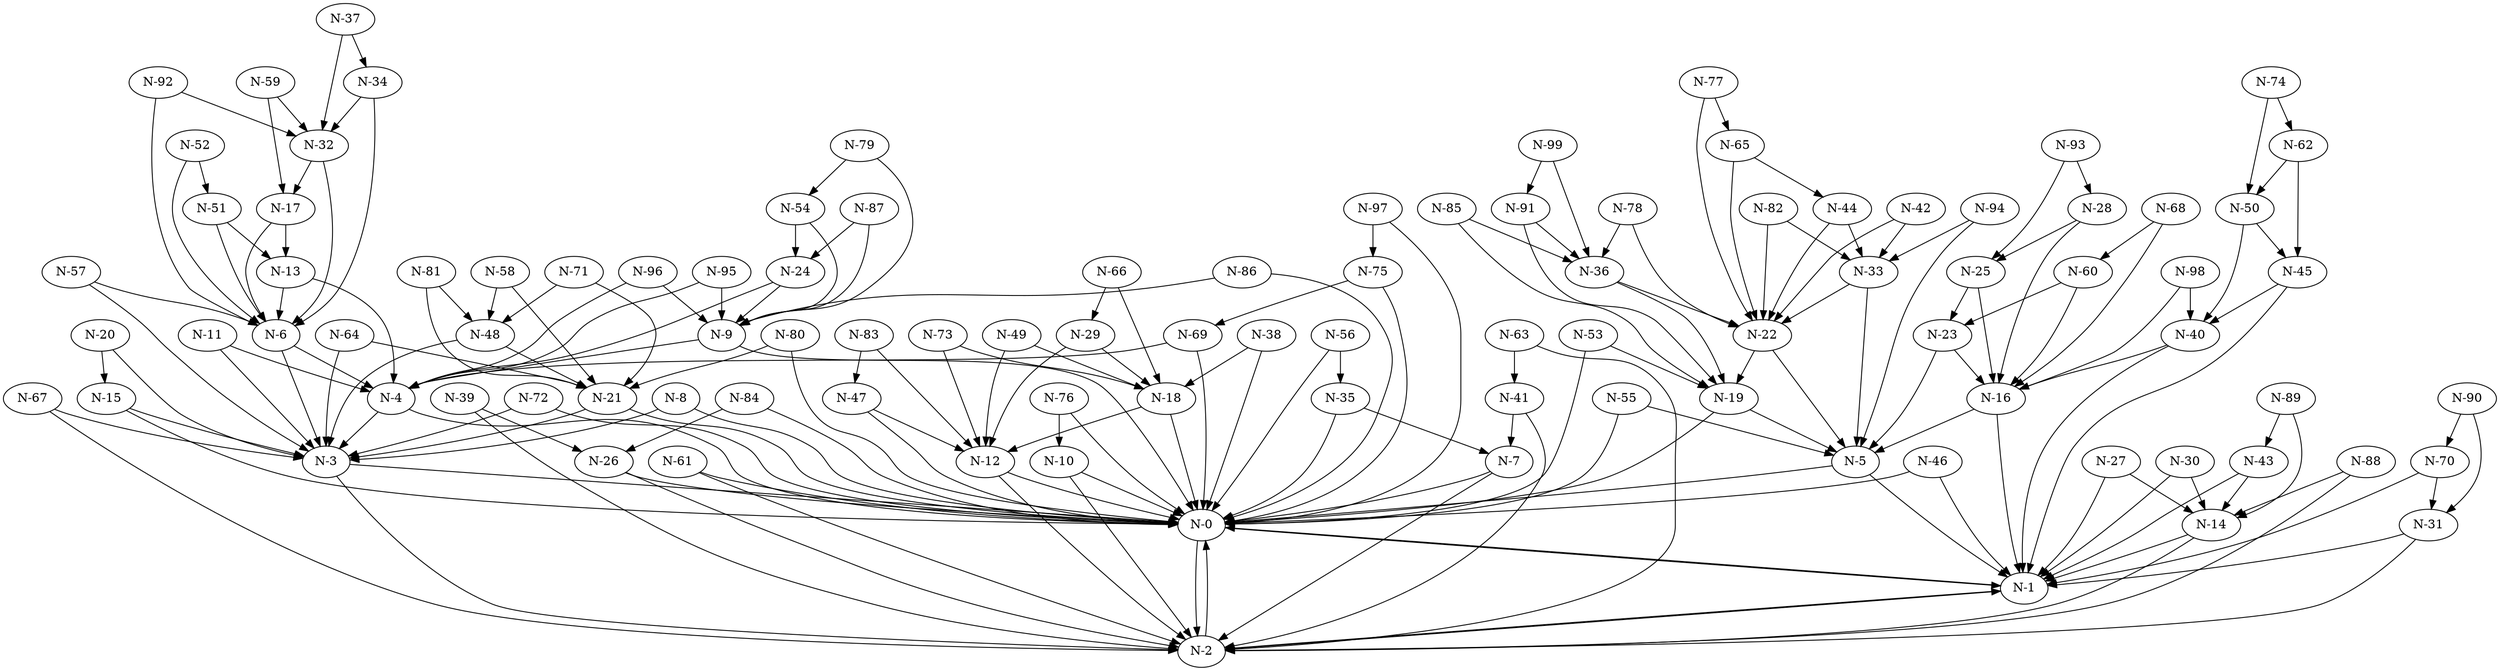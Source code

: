 digraph G {
    "N-0" -> "N-1";
    "N-0" -> "N-2";
    "N-1" -> "N-0";
    "N-1" -> "N-2";
    "N-2" -> "N-0";
    "N-2" -> "N-1";
    "N-3" -> "N-2";
    "N-3" -> "N-0";
    "N-4" -> "N-3";
    "N-4" -> "N-0";
    "N-5" -> "N-1";
    "N-5" -> "N-0";
    "N-6" -> "N-4";
    "N-6" -> "N-3";
    "N-7" -> "N-2";
    "N-7" -> "N-0";
    "N-8" -> "N-3";
    "N-8" -> "N-0";
    "N-9" -> "N-4";
    "N-9" -> "N-0";
    "N-10" -> "N-0";
    "N-10" -> "N-2";
    "N-11" -> "N-4";
    "N-11" -> "N-3";
    "N-12" -> "N-0";
    "N-12" -> "N-2";
    "N-13" -> "N-6";
    "N-13" -> "N-4";
    "N-14" -> "N-1";
    "N-14" -> "N-2";
    "N-15" -> "N-3";
    "N-15" -> "N-0";
    "N-16" -> "N-5";
    "N-16" -> "N-1";
    "N-17" -> "N-13";
    "N-17" -> "N-6";
    "N-18" -> "N-12";
    "N-18" -> "N-0";
    "N-19" -> "N-5";
    "N-19" -> "N-0";
    "N-20" -> "N-15";
    "N-20" -> "N-3";
    "N-21" -> "N-3";
    "N-21" -> "N-0";
    "N-22" -> "N-19";
    "N-22" -> "N-5";
    "N-23" -> "N-16";
    "N-23" -> "N-5";
    "N-24" -> "N-9";
    "N-24" -> "N-4";
    "N-25" -> "N-23";
    "N-25" -> "N-16";
    "N-26" -> "N-0";
    "N-26" -> "N-2";
    "N-27" -> "N-14";
    "N-27" -> "N-1";
    "N-28" -> "N-25";
    "N-28" -> "N-16";
    "N-29" -> "N-18";
    "N-29" -> "N-12";
    "N-30" -> "N-14";
    "N-30" -> "N-1";
    "N-31" -> "N-2";
    "N-31" -> "N-1";
    "N-32" -> "N-17";
    "N-32" -> "N-6";
    "N-33" -> "N-22";
    "N-33" -> "N-5";
    "N-34" -> "N-32";
    "N-34" -> "N-6";
    "N-35" -> "N-7";
    "N-35" -> "N-0";
    "N-36" -> "N-22";
    "N-36" -> "N-19";
    "N-37" -> "N-34";
    "N-37" -> "N-32";
    "N-38" -> "N-18";
    "N-38" -> "N-0";
    "N-39" -> "N-26";
    "N-39" -> "N-2";
    "N-40" -> "N-16";
    "N-40" -> "N-1";
    "N-41" -> "N-7";
    "N-41" -> "N-2";
    "N-42" -> "N-33";
    "N-42" -> "N-22";
    "N-43" -> "N-14";
    "N-43" -> "N-1";
    "N-44" -> "N-33";
    "N-44" -> "N-22";
    "N-45" -> "N-40";
    "N-45" -> "N-1";
    "N-46" -> "N-0";
    "N-46" -> "N-1";
    "N-47" -> "N-12";
    "N-47" -> "N-0";
    "N-48" -> "N-21";
    "N-48" -> "N-3";
    "N-49" -> "N-18";
    "N-49" -> "N-12";
    "N-50" -> "N-45";
    "N-50" -> "N-40";
    "N-51" -> "N-13";
    "N-51" -> "N-6";
    "N-52" -> "N-51";
    "N-52" -> "N-6";
    "N-53" -> "N-19";
    "N-53" -> "N-0";
    "N-54" -> "N-24";
    "N-54" -> "N-9";
    "N-55" -> "N-5";
    "N-55" -> "N-0";
    "N-56" -> "N-35";
    "N-56" -> "N-0";
    "N-57" -> "N-6";
    "N-57" -> "N-3";
    "N-58" -> "N-48";
    "N-58" -> "N-21";
    "N-59" -> "N-32";
    "N-59" -> "N-17";
    "N-60" -> "N-23";
    "N-60" -> "N-16";
    "N-61" -> "N-2";
    "N-61" -> "N-0";
    "N-62" -> "N-50";
    "N-62" -> "N-45";
    "N-63" -> "N-41";
    "N-63" -> "N-2";
    "N-64" -> "N-21";
    "N-64" -> "N-3";
    "N-65" -> "N-44";
    "N-65" -> "N-22";
    "N-66" -> "N-29";
    "N-66" -> "N-18";
    "N-67" -> "N-3";
    "N-67" -> "N-2";
    "N-68" -> "N-60";
    "N-68" -> "N-16";
    "N-69" -> "N-4";
    "N-69" -> "N-0";
    "N-70" -> "N-31";
    "N-70" -> "N-1";
    "N-71" -> "N-48";
    "N-71" -> "N-21";
    "N-72" -> "N-3";
    "N-72" -> "N-0";
    "N-73" -> "N-18";
    "N-73" -> "N-12";
    "N-74" -> "N-62";
    "N-74" -> "N-50";
    "N-75" -> "N-69";
    "N-75" -> "N-0";
    "N-76" -> "N-10";
    "N-76" -> "N-0";
    "N-77" -> "N-65";
    "N-77" -> "N-22";
    "N-78" -> "N-36";
    "N-78" -> "N-22";
    "N-79" -> "N-54";
    "N-79" -> "N-9";
    "N-80" -> "N-21";
    "N-80" -> "N-0";
    "N-81" -> "N-48";
    "N-81" -> "N-21";
    "N-82" -> "N-33";
    "N-82" -> "N-22";
    "N-83" -> "N-47";
    "N-83" -> "N-12";
    "N-84" -> "N-26";
    "N-84" -> "N-0";
    "N-85" -> "N-36";
    "N-85" -> "N-19";
    "N-86" -> "N-9";
    "N-86" -> "N-0";
    "N-87" -> "N-24";
    "N-87" -> "N-9";
    "N-88" -> "N-14";
    "N-88" -> "N-2";
    "N-89" -> "N-43";
    "N-89" -> "N-14";
    "N-90" -> "N-70";
    "N-90" -> "N-31";
    "N-91" -> "N-36";
    "N-91" -> "N-19";
    "N-92" -> "N-32";
    "N-92" -> "N-6";
    "N-93" -> "N-28";
    "N-93" -> "N-25";
    "N-94" -> "N-33";
    "N-94" -> "N-5";
    "N-95" -> "N-9";
    "N-95" -> "N-4";
    "N-96" -> "N-9";
    "N-96" -> "N-4";
    "N-97" -> "N-75";
    "N-97" -> "N-0";
    "N-98" -> "N-40";
    "N-98" -> "N-16";
    "N-99" -> "N-91";
    "N-99" -> "N-36";
}

